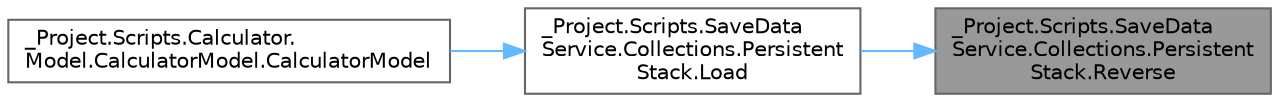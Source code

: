 digraph "_Project.Scripts.SaveDataService.Collections.PersistentStack.Reverse"
{
 // LATEX_PDF_SIZE
  bgcolor="transparent";
  edge [fontname=Helvetica,fontsize=10,labelfontname=Helvetica,labelfontsize=10];
  node [fontname=Helvetica,fontsize=10,shape=box,height=0.2,width=0.4];
  rankdir="RL";
  Node1 [id="Node000001",label="_Project.Scripts.SaveData\lService.Collections.Persistent\lStack.Reverse",height=0.2,width=0.4,color="gray40", fillcolor="grey60", style="filled", fontcolor="black",tooltip="Метод для переворачивания порядка значений в стеке"];
  Node1 -> Node2 [id="edge1_Node000001_Node000002",dir="back",color="steelblue1",style="solid",tooltip=" "];
  Node2 [id="Node000002",label="_Project.Scripts.SaveData\lService.Collections.Persistent\lStack.Load",height=0.2,width=0.4,color="grey40", fillcolor="white", style="filled",URL="$class___project_1_1_scripts_1_1_save_data_service_1_1_collections_1_1_persistent_stack.html#ac52d510d6aaff174b01e3406f6c2a017",tooltip="Метод загрузки коллекции"];
  Node2 -> Node3 [id="edge2_Node000002_Node000003",dir="back",color="steelblue1",style="solid",tooltip=" "];
  Node3 [id="Node000003",label="_Project.Scripts.Calculator.\lModel.CalculatorModel.CalculatorModel",height=0.2,width=0.4,color="grey40", fillcolor="white", style="filled",URL="$class___project_1_1_scripts_1_1_calculator_1_1_model_1_1_calculator_model.html#a30265897465669a13f187f809fd59a9d",tooltip="Конструктор модели"];
}

